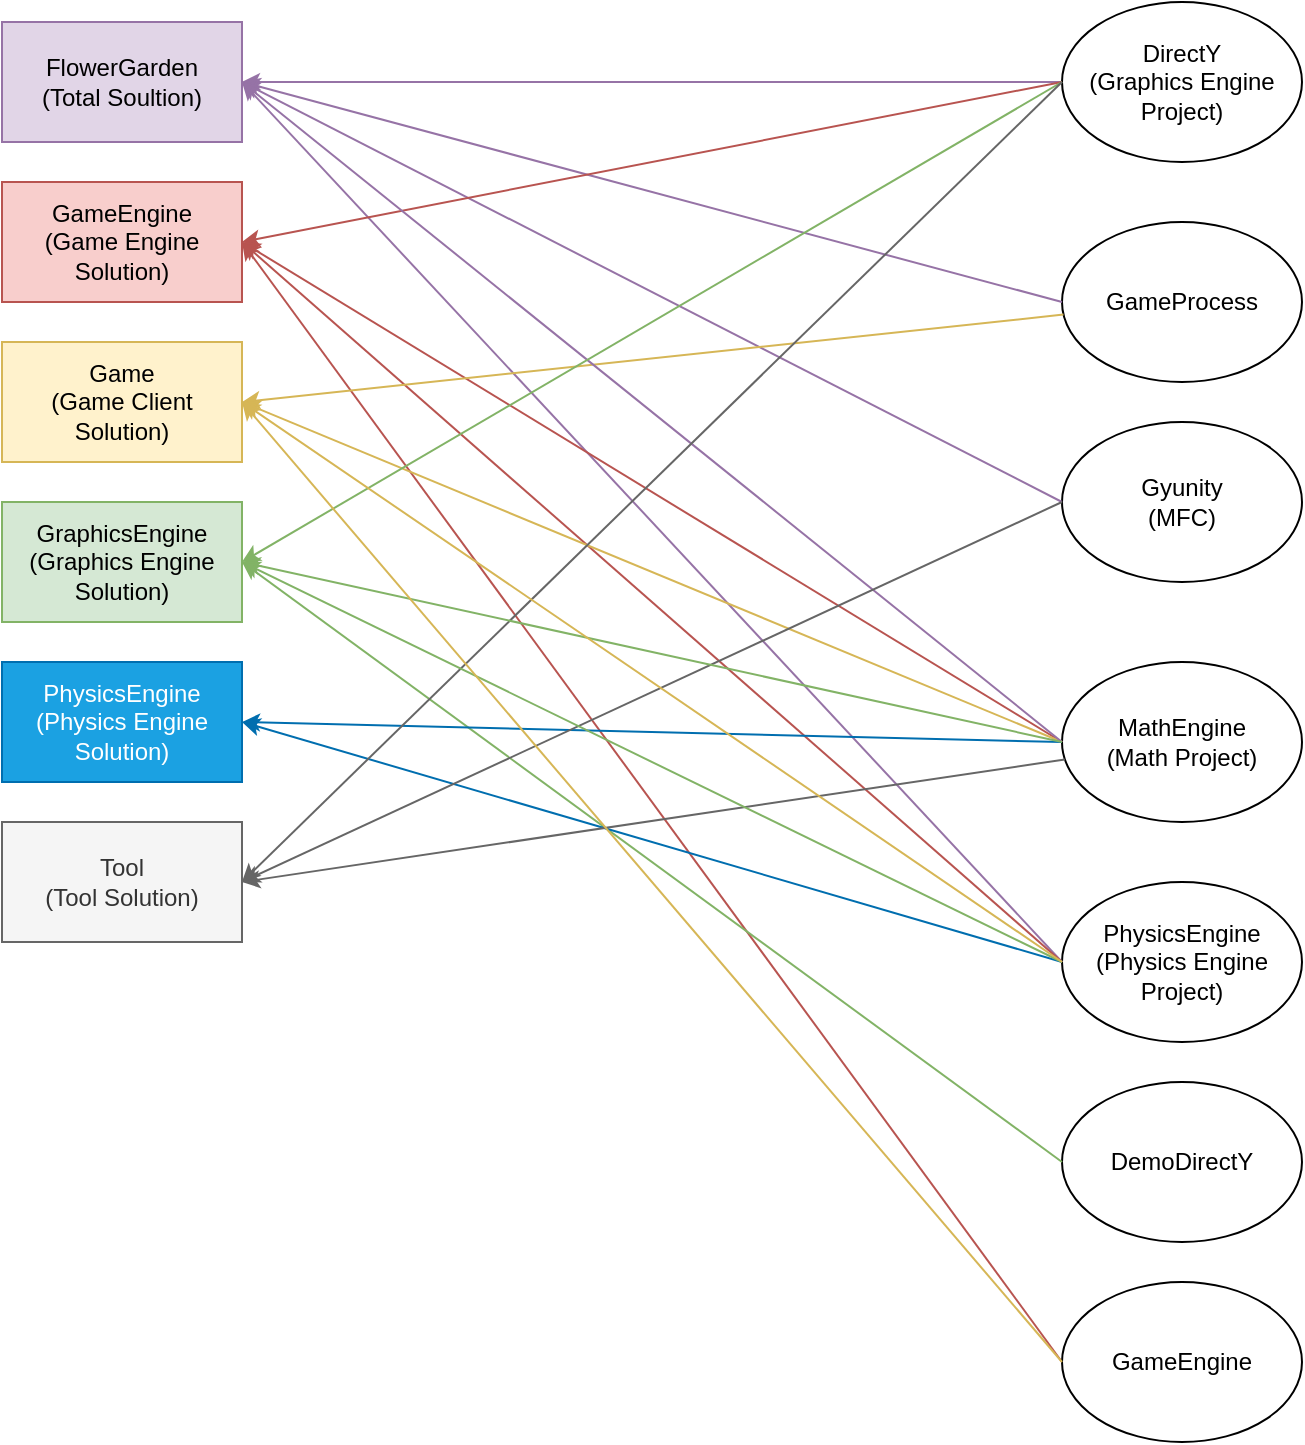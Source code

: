 <mxfile version="21.6.3" type="device">
  <diagram name="페이지-1" id="-8nEBtmMuiv0eLyfUbNg">
    <mxGraphModel dx="1232" dy="1077" grid="1" gridSize="10" guides="1" tooltips="1" connect="1" arrows="1" fold="1" page="1" pageScale="1" pageWidth="827" pageHeight="1169" math="0" shadow="0">
      <root>
        <mxCell id="0" />
        <mxCell id="1" parent="0" />
        <mxCell id="hsfcg0tXyOeckIK81NHD-3" value="FlowerGarden&lt;br&gt;(Total Soultion)" style="rounded=0;whiteSpace=wrap;html=1;fillColor=#e1d5e7;strokeColor=#9673a6;" vertex="1" parent="1">
          <mxGeometry x="40" y="40" width="120" height="60" as="geometry" />
        </mxCell>
        <mxCell id="hsfcg0tXyOeckIK81NHD-5" value="GameEngine&lt;br style=&quot;border-color: var(--border-color);&quot;&gt;(Game Engine Solution)" style="rounded=0;whiteSpace=wrap;html=1;fillColor=#f8cecc;strokeColor=#b85450;" vertex="1" parent="1">
          <mxGeometry x="40" y="120" width="120" height="60" as="geometry" />
        </mxCell>
        <mxCell id="hsfcg0tXyOeckIK81NHD-6" value="Game&lt;br style=&quot;border-color: var(--border-color);&quot;&gt;(Game Client Solution)" style="rounded=0;whiteSpace=wrap;html=1;fillColor=#fff2cc;strokeColor=#d6b656;" vertex="1" parent="1">
          <mxGeometry x="40" y="200" width="120" height="60" as="geometry" />
        </mxCell>
        <mxCell id="hsfcg0tXyOeckIK81NHD-7" value="GraphicsEngine&lt;br&gt;(Graphics Engine Solution)" style="rounded=0;whiteSpace=wrap;html=1;fillColor=#d5e8d4;strokeColor=#82b366;" vertex="1" parent="1">
          <mxGeometry x="40" y="280" width="120" height="60" as="geometry" />
        </mxCell>
        <mxCell id="hsfcg0tXyOeckIK81NHD-8" value="PhysicsEngine&lt;br&gt;(Physics Engine Solution)" style="rounded=0;whiteSpace=wrap;html=1;fillColor=#1ba1e2;fontColor=#ffffff;strokeColor=#006EAF;" vertex="1" parent="1">
          <mxGeometry x="40" y="360" width="120" height="60" as="geometry" />
        </mxCell>
        <mxCell id="hsfcg0tXyOeckIK81NHD-9" value="Tool&lt;br&gt;(Tool Solution)" style="rounded=0;whiteSpace=wrap;html=1;fillColor=#f5f5f5;fontColor=#333333;strokeColor=#666666;" vertex="1" parent="1">
          <mxGeometry x="40" y="440" width="120" height="60" as="geometry" />
        </mxCell>
        <mxCell id="hsfcg0tXyOeckIK81NHD-10" value="GameProcess" style="ellipse;whiteSpace=wrap;html=1;" vertex="1" parent="1">
          <mxGeometry x="570" y="140" width="120" height="80" as="geometry" />
        </mxCell>
        <mxCell id="hsfcg0tXyOeckIK81NHD-11" value="Gyunity&lt;br&gt;(MFC)" style="ellipse;whiteSpace=wrap;html=1;" vertex="1" parent="1">
          <mxGeometry x="570" y="240" width="120" height="80" as="geometry" />
        </mxCell>
        <mxCell id="hsfcg0tXyOeckIK81NHD-12" value="DirectY&lt;br&gt;(Graphics Engine Project)" style="ellipse;whiteSpace=wrap;html=1;" vertex="1" parent="1">
          <mxGeometry x="570" y="30" width="120" height="80" as="geometry" />
        </mxCell>
        <mxCell id="hsfcg0tXyOeckIK81NHD-13" value="MathEngine&lt;br&gt;(Math Project)" style="ellipse;whiteSpace=wrap;html=1;" vertex="1" parent="1">
          <mxGeometry x="570" y="360" width="120" height="80" as="geometry" />
        </mxCell>
        <mxCell id="hsfcg0tXyOeckIK81NHD-14" value="PhysicsEngine&lt;br&gt;(Physics Engine Project)" style="ellipse;whiteSpace=wrap;html=1;" vertex="1" parent="1">
          <mxGeometry x="570" y="470" width="120" height="80" as="geometry" />
        </mxCell>
        <mxCell id="hsfcg0tXyOeckIK81NHD-17" value="" style="endArrow=classic;html=1;rounded=0;exitX=0;exitY=0.5;exitDx=0;exitDy=0;entryX=1;entryY=0.5;entryDx=0;entryDy=0;fillColor=#e1d5e7;strokeColor=#9673a6;" edge="1" parent="1" source="hsfcg0tXyOeckIK81NHD-11" target="hsfcg0tXyOeckIK81NHD-3">
          <mxGeometry width="50" height="50" relative="1" as="geometry">
            <mxPoint x="300" y="340" as="sourcePoint" />
            <mxPoint x="220" y="110" as="targetPoint" />
          </mxGeometry>
        </mxCell>
        <mxCell id="hsfcg0tXyOeckIK81NHD-18" value="" style="endArrow=classic;html=1;rounded=0;exitX=0;exitY=0.5;exitDx=0;exitDy=0;entryX=1;entryY=0.5;entryDx=0;entryDy=0;fillColor=#e1d5e7;strokeColor=#9673a6;" edge="1" parent="1" source="hsfcg0tXyOeckIK81NHD-12" target="hsfcg0tXyOeckIK81NHD-3">
          <mxGeometry width="50" height="50" relative="1" as="geometry">
            <mxPoint x="388" y="282" as="sourcePoint" />
            <mxPoint x="170" y="80" as="targetPoint" />
          </mxGeometry>
        </mxCell>
        <mxCell id="hsfcg0tXyOeckIK81NHD-19" value="" style="endArrow=classic;html=1;rounded=0;exitX=0;exitY=0.5;exitDx=0;exitDy=0;entryX=1;entryY=0.5;entryDx=0;entryDy=0;fillColor=#e1d5e7;strokeColor=#9673a6;" edge="1" parent="1" source="hsfcg0tXyOeckIK81NHD-10" target="hsfcg0tXyOeckIK81NHD-3">
          <mxGeometry width="50" height="50" relative="1" as="geometry">
            <mxPoint x="398" y="292" as="sourcePoint" />
            <mxPoint x="180" y="90" as="targetPoint" />
          </mxGeometry>
        </mxCell>
        <mxCell id="hsfcg0tXyOeckIK81NHD-22" value="" style="endArrow=classic;html=1;rounded=0;exitX=0;exitY=0.5;exitDx=0;exitDy=0;fillColor=#e1d5e7;strokeColor=#9673a6;" edge="1" parent="1" source="hsfcg0tXyOeckIK81NHD-14">
          <mxGeometry width="50" height="50" relative="1" as="geometry">
            <mxPoint x="388" y="282" as="sourcePoint" />
            <mxPoint x="160" y="70" as="targetPoint" />
          </mxGeometry>
        </mxCell>
        <mxCell id="hsfcg0tXyOeckIK81NHD-23" value="" style="endArrow=classic;html=1;rounded=0;entryX=1;entryY=0.5;entryDx=0;entryDy=0;exitX=0;exitY=0.5;exitDx=0;exitDy=0;fillColor=#f8cecc;strokeColor=#b85450;" edge="1" parent="1" source="hsfcg0tXyOeckIK81NHD-12" target="hsfcg0tXyOeckIK81NHD-5">
          <mxGeometry width="50" height="50" relative="1" as="geometry">
            <mxPoint x="300" y="340" as="sourcePoint" />
            <mxPoint x="350" y="290" as="targetPoint" />
          </mxGeometry>
        </mxCell>
        <mxCell id="hsfcg0tXyOeckIK81NHD-24" value="" style="endArrow=classic;html=1;rounded=0;exitX=0;exitY=0.5;exitDx=0;exitDy=0;entryX=1;entryY=0.5;entryDx=0;entryDy=0;fillColor=#f8cecc;strokeColor=#b85450;" edge="1" parent="1" source="hsfcg0tXyOeckIK81NHD-14" target="hsfcg0tXyOeckIK81NHD-5">
          <mxGeometry width="50" height="50" relative="1" as="geometry">
            <mxPoint x="380" y="130" as="sourcePoint" />
            <mxPoint x="170" y="150" as="targetPoint" />
          </mxGeometry>
        </mxCell>
        <mxCell id="hsfcg0tXyOeckIK81NHD-25" value="" style="endArrow=classic;html=1;rounded=0;entryX=1;entryY=0.5;entryDx=0;entryDy=0;exitX=0;exitY=0.5;exitDx=0;exitDy=0;fillColor=#f8cecc;strokeColor=#b85450;" edge="1" parent="1" source="hsfcg0tXyOeckIK81NHD-13" target="hsfcg0tXyOeckIK81NHD-5">
          <mxGeometry width="50" height="50" relative="1" as="geometry">
            <mxPoint x="450" y="420" as="sourcePoint" />
            <mxPoint x="170" y="160" as="targetPoint" />
          </mxGeometry>
        </mxCell>
        <mxCell id="hsfcg0tXyOeckIK81NHD-26" value="" style="endArrow=classic;html=1;rounded=0;fillColor=#f8cecc;strokeColor=#b85450;exitX=0;exitY=0.5;exitDx=0;exitDy=0;" edge="1" parent="1" source="hsfcg0tXyOeckIK81NHD-38">
          <mxGeometry width="50" height="50" relative="1" as="geometry">
            <mxPoint x="450" y="190" as="sourcePoint" />
            <mxPoint x="160" y="150" as="targetPoint" />
          </mxGeometry>
        </mxCell>
        <mxCell id="hsfcg0tXyOeckIK81NHD-27" value="" style="endArrow=classic;html=1;rounded=0;entryX=1;entryY=0.5;entryDx=0;entryDy=0;fillColor=#fff2cc;strokeColor=#d6b656;" edge="1" parent="1" source="hsfcg0tXyOeckIK81NHD-10" target="hsfcg0tXyOeckIK81NHD-6">
          <mxGeometry width="50" height="50" relative="1" as="geometry">
            <mxPoint x="450" y="190" as="sourcePoint" />
            <mxPoint x="170" y="160" as="targetPoint" />
          </mxGeometry>
        </mxCell>
        <mxCell id="hsfcg0tXyOeckIK81NHD-28" value="" style="endArrow=classic;html=1;rounded=0;exitX=0;exitY=0.5;exitDx=0;exitDy=0;fillColor=#fff2cc;strokeColor=#d6b656;" edge="1" parent="1" source="hsfcg0tXyOeckIK81NHD-13">
          <mxGeometry width="50" height="50" relative="1" as="geometry">
            <mxPoint x="450" y="420" as="sourcePoint" />
            <mxPoint x="160" y="230" as="targetPoint" />
          </mxGeometry>
        </mxCell>
        <mxCell id="hsfcg0tXyOeckIK81NHD-29" value="" style="endArrow=classic;html=1;rounded=0;exitX=0;exitY=0.5;exitDx=0;exitDy=0;fillColor=#e1d5e7;strokeColor=#9673a6;entryX=1;entryY=0.5;entryDx=0;entryDy=0;" edge="1" parent="1" source="hsfcg0tXyOeckIK81NHD-13" target="hsfcg0tXyOeckIK81NHD-3">
          <mxGeometry width="50" height="50" relative="1" as="geometry">
            <mxPoint x="450" y="420" as="sourcePoint" />
            <mxPoint x="170" y="80" as="targetPoint" />
          </mxGeometry>
        </mxCell>
        <mxCell id="hsfcg0tXyOeckIK81NHD-30" value="" style="endArrow=classic;html=1;rounded=0;entryX=1;entryY=0.5;entryDx=0;entryDy=0;exitX=0;exitY=0.5;exitDx=0;exitDy=0;fillColor=#d5e8d4;strokeColor=#82b366;" edge="1" parent="1" source="hsfcg0tXyOeckIK81NHD-12" target="hsfcg0tXyOeckIK81NHD-7">
          <mxGeometry width="50" height="50" relative="1" as="geometry">
            <mxPoint x="460" y="90" as="sourcePoint" />
            <mxPoint x="170" y="160" as="targetPoint" />
          </mxGeometry>
        </mxCell>
        <mxCell id="hsfcg0tXyOeckIK81NHD-31" value="DemoDirectY" style="ellipse;whiteSpace=wrap;html=1;" vertex="1" parent="1">
          <mxGeometry x="570" y="570" width="120" height="80" as="geometry" />
        </mxCell>
        <mxCell id="hsfcg0tXyOeckIK81NHD-32" value="" style="endArrow=classic;html=1;rounded=0;exitX=0;exitY=0.5;exitDx=0;exitDy=0;fillColor=#d5e8d4;strokeColor=#82b366;entryX=1;entryY=0.5;entryDx=0;entryDy=0;" edge="1" parent="1" source="hsfcg0tXyOeckIK81NHD-31" target="hsfcg0tXyOeckIK81NHD-7">
          <mxGeometry width="50" height="50" relative="1" as="geometry">
            <mxPoint x="478" y="512" as="sourcePoint" />
            <mxPoint x="160" y="310" as="targetPoint" />
          </mxGeometry>
        </mxCell>
        <mxCell id="hsfcg0tXyOeckIK81NHD-33" value="" style="endArrow=classic;html=1;rounded=0;entryX=1;entryY=0.5;entryDx=0;entryDy=0;exitX=0;exitY=0.5;exitDx=0;exitDy=0;fillColor=#1ba1e2;strokeColor=#006EAF;" edge="1" parent="1" source="hsfcg0tXyOeckIK81NHD-13" target="hsfcg0tXyOeckIK81NHD-8">
          <mxGeometry width="50" height="50" relative="1" as="geometry">
            <mxPoint x="450" y="420" as="sourcePoint" />
            <mxPoint x="180" y="240" as="targetPoint" />
          </mxGeometry>
        </mxCell>
        <mxCell id="hsfcg0tXyOeckIK81NHD-34" value="" style="endArrow=classic;html=1;rounded=0;entryX=1;entryY=0.5;entryDx=0;entryDy=0;exitX=0;exitY=0.5;exitDx=0;exitDy=0;fillColor=#1ba1e2;strokeColor=#006EAF;" edge="1" parent="1" source="hsfcg0tXyOeckIK81NHD-14" target="hsfcg0tXyOeckIK81NHD-8">
          <mxGeometry width="50" height="50" relative="1" as="geometry">
            <mxPoint x="470" y="510" as="sourcePoint" />
            <mxPoint x="170" y="160" as="targetPoint" />
          </mxGeometry>
        </mxCell>
        <mxCell id="hsfcg0tXyOeckIK81NHD-35" value="" style="endArrow=classic;html=1;rounded=0;entryX=1;entryY=0.5;entryDx=0;entryDy=0;fillColor=#f5f5f5;strokeColor=#666666;" edge="1" parent="1" source="hsfcg0tXyOeckIK81NHD-13" target="hsfcg0tXyOeckIK81NHD-9">
          <mxGeometry width="50" height="50" relative="1" as="geometry">
            <mxPoint x="450" y="420" as="sourcePoint" />
            <mxPoint x="170" y="400" as="targetPoint" />
          </mxGeometry>
        </mxCell>
        <mxCell id="hsfcg0tXyOeckIK81NHD-36" value="" style="endArrow=classic;html=1;rounded=0;exitX=0;exitY=0.5;exitDx=0;exitDy=0;entryX=1;entryY=0.5;entryDx=0;entryDy=0;fillColor=#f5f5f5;strokeColor=#666666;" edge="1" parent="1" source="hsfcg0tXyOeckIK81NHD-11" target="hsfcg0tXyOeckIK81NHD-9">
          <mxGeometry width="50" height="50" relative="1" as="geometry">
            <mxPoint x="450" y="300" as="sourcePoint" />
            <mxPoint x="170" y="470" as="targetPoint" />
          </mxGeometry>
        </mxCell>
        <mxCell id="hsfcg0tXyOeckIK81NHD-37" value="" style="endArrow=classic;html=1;rounded=0;exitX=0;exitY=0.5;exitDx=0;exitDy=0;fillColor=#f5f5f5;strokeColor=#666666;" edge="1" parent="1" source="hsfcg0tXyOeckIK81NHD-12">
          <mxGeometry width="50" height="50" relative="1" as="geometry">
            <mxPoint x="460" y="90" as="sourcePoint" />
            <mxPoint x="160" y="470" as="targetPoint" />
          </mxGeometry>
        </mxCell>
        <mxCell id="hsfcg0tXyOeckIK81NHD-38" value="GameEngine" style="ellipse;whiteSpace=wrap;html=1;" vertex="1" parent="1">
          <mxGeometry x="570" y="670" width="120" height="80" as="geometry" />
        </mxCell>
        <mxCell id="hsfcg0tXyOeckIK81NHD-41" value="" style="endArrow=classic;html=1;rounded=0;exitX=0;exitY=0.5;exitDx=0;exitDy=0;fillColor=#d5e8d4;strokeColor=#82b366;entryX=1;entryY=0.5;entryDx=0;entryDy=0;" edge="1" parent="1" source="hsfcg0tXyOeckIK81NHD-13" target="hsfcg0tXyOeckIK81NHD-7">
          <mxGeometry width="50" height="50" relative="1" as="geometry">
            <mxPoint x="580" y="620" as="sourcePoint" />
            <mxPoint x="170" y="320" as="targetPoint" />
          </mxGeometry>
        </mxCell>
        <mxCell id="hsfcg0tXyOeckIK81NHD-42" value="" style="endArrow=classic;html=1;rounded=0;exitX=0;exitY=0.5;exitDx=0;exitDy=0;fillColor=#d5e8d4;strokeColor=#82b366;" edge="1" parent="1" source="hsfcg0tXyOeckIK81NHD-14">
          <mxGeometry width="50" height="50" relative="1" as="geometry">
            <mxPoint x="580" y="410" as="sourcePoint" />
            <mxPoint x="160" y="310" as="targetPoint" />
          </mxGeometry>
        </mxCell>
        <mxCell id="hsfcg0tXyOeckIK81NHD-43" value="" style="endArrow=classic;html=1;rounded=0;entryX=1;entryY=0.5;entryDx=0;entryDy=0;fillColor=#fff2cc;strokeColor=#d6b656;exitX=0;exitY=0.5;exitDx=0;exitDy=0;" edge="1" parent="1" source="hsfcg0tXyOeckIK81NHD-38" target="hsfcg0tXyOeckIK81NHD-6">
          <mxGeometry width="50" height="50" relative="1" as="geometry">
            <mxPoint x="581" y="196" as="sourcePoint" />
            <mxPoint x="170" y="240" as="targetPoint" />
          </mxGeometry>
        </mxCell>
        <mxCell id="hsfcg0tXyOeckIK81NHD-44" value="" style="endArrow=classic;html=1;rounded=0;fillColor=#fff2cc;strokeColor=#d6b656;exitX=0;exitY=0.5;exitDx=0;exitDy=0;" edge="1" parent="1" source="hsfcg0tXyOeckIK81NHD-14">
          <mxGeometry width="50" height="50" relative="1" as="geometry">
            <mxPoint x="581" y="196" as="sourcePoint" />
            <mxPoint x="160" y="230" as="targetPoint" />
          </mxGeometry>
        </mxCell>
      </root>
    </mxGraphModel>
  </diagram>
</mxfile>
